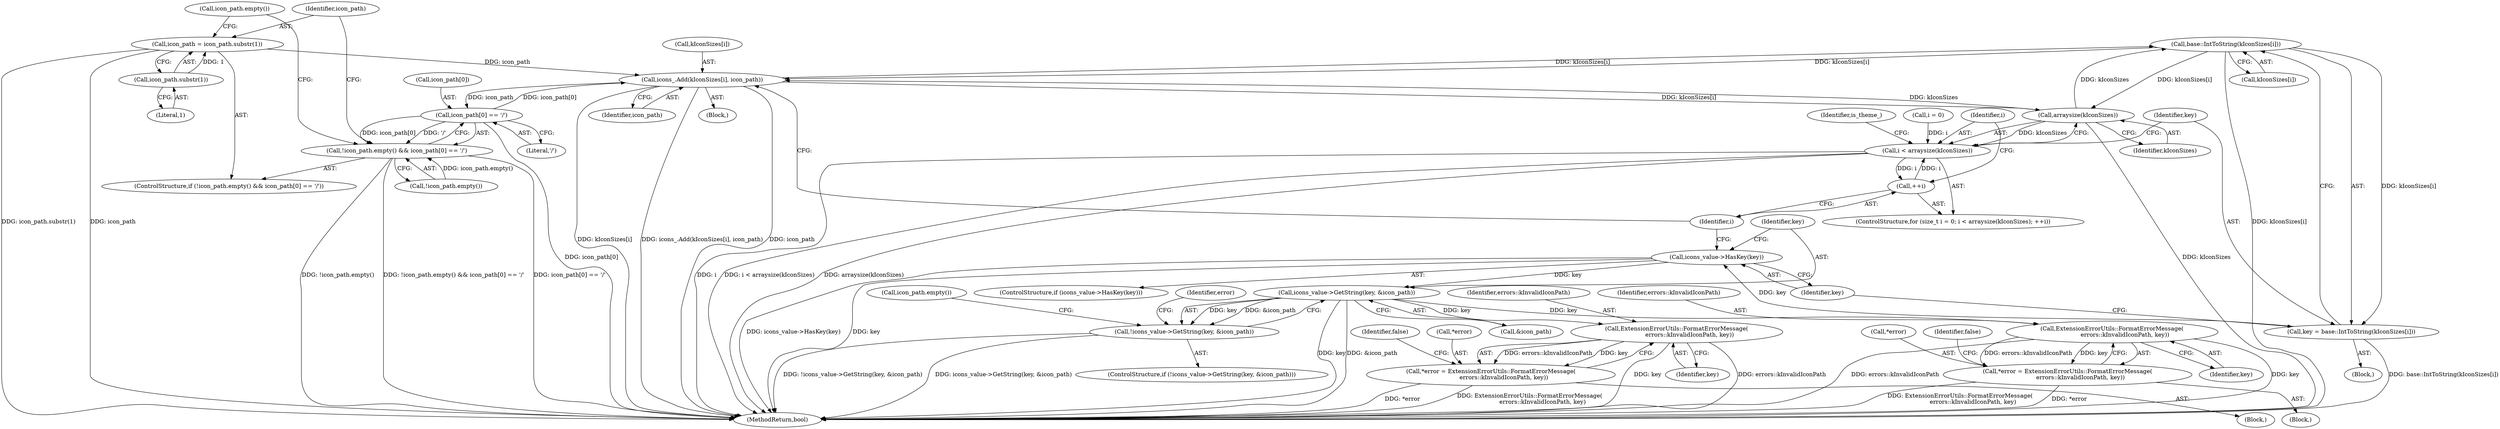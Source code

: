 digraph "0_Chrome_c63f2b7fe4fe2977f858a8e36d5f48db17eff2e7_30@array" {
"1000440" [label="(Call,base::IntToString(kIconSizes[i]))"];
"1000488" [label="(Call,icons_.Add(kIconSizes[i], icon_path))"];
"1000432" [label="(Call,arraysize(kIconSizes))"];
"1000440" [label="(Call,base::IntToString(kIconSizes[i]))"];
"1000473" [label="(Call,icon_path = icon_path.substr(1))"];
"1000475" [label="(Call,icon_path.substr(1))"];
"1000468" [label="(Call,icon_path[0] == '/')"];
"1000430" [label="(Call,i < arraysize(kIconSizes))"];
"1000434" [label="(Call,++i)"];
"1000438" [label="(Call,key = base::IntToString(kIconSizes[i]))"];
"1000445" [label="(Call,icons_value->HasKey(key))"];
"1000451" [label="(Call,icons_value->GetString(key, &icon_path))"];
"1000450" [label="(Call,!icons_value->GetString(key, &icon_path))"];
"1000459" [label="(Call,ExtensionErrorUtils::FormatErrorMessage(\n              errors::kInvalidIconPath, key))"];
"1000456" [label="(Call,*error = ExtensionErrorUtils::FormatErrorMessage(\n              errors::kInvalidIconPath, key))"];
"1000483" [label="(Call,ExtensionErrorUtils::FormatErrorMessage(\n              errors::kInvalidIconPath, key))"];
"1000480" [label="(Call,*error = ExtensionErrorUtils::FormatErrorMessage(\n              errors::kInvalidIconPath, key))"];
"1000465" [label="(Call,!icon_path.empty() && icon_path[0] == '/')"];
"1000433" [label="(Identifier,kIconSizes)"];
"1000456" [label="(Call,*error = ExtensionErrorUtils::FormatErrorMessage(\n              errors::kInvalidIconPath, key))"];
"1000494" [label="(Identifier,is_theme_)"];
"1000479" [label="(Block,)"];
"1000466" [label="(Call,!icon_path.empty())"];
"1000453" [label="(Call,&icon_path)"];
"1000463" [label="(Identifier,false)"];
"1000439" [label="(Identifier,key)"];
"1000476" [label="(Literal,1)"];
"1000455" [label="(Block,)"];
"1000461" [label="(Identifier,key)"];
"1000464" [label="(ControlStructure,if (!icon_path.empty() && icon_path[0] == '/'))"];
"1000465" [label="(Call,!icon_path.empty() && icon_path[0] == '/')"];
"1000469" [label="(Call,icon_path[0])"];
"1000435" [label="(Identifier,i)"];
"1000478" [label="(Call,icon_path.empty())"];
"1000447" [label="(Block,)"];
"1000425" [label="(ControlStructure,for (size_t i = 0; i < arraysize(kIconSizes); ++i))"];
"1000449" [label="(ControlStructure,if (!icons_value->GetString(key, &icon_path)))"];
"1000475" [label="(Call,icon_path.substr(1))"];
"1000451" [label="(Call,icons_value->GetString(key, &icon_path))"];
"1000440" [label="(Call,base::IntToString(kIconSizes[i]))"];
"1000431" [label="(Identifier,i)"];
"1000480" [label="(Call,*error = ExtensionErrorUtils::FormatErrorMessage(\n              errors::kInvalidIconPath, key))"];
"1000432" [label="(Call,arraysize(kIconSizes))"];
"1000427" [label="(Call,i = 0)"];
"1000487" [label="(Identifier,false)"];
"1000483" [label="(Call,ExtensionErrorUtils::FormatErrorMessage(\n              errors::kInvalidIconPath, key))"];
"1000457" [label="(Call,*error)"];
"1000441" [label="(Call,kIconSizes[i])"];
"1000434" [label="(Call,++i)"];
"1000459" [label="(Call,ExtensionErrorUtils::FormatErrorMessage(\n              errors::kInvalidIconPath, key))"];
"1000485" [label="(Identifier,key)"];
"1000489" [label="(Call,kIconSizes[i])"];
"1000450" [label="(Call,!icons_value->GetString(key, &icon_path))"];
"1002360" [label="(MethodReturn,bool)"];
"1000492" [label="(Identifier,icon_path)"];
"1000467" [label="(Call,icon_path.empty())"];
"1000481" [label="(Call,*error)"];
"1000472" [label="(Literal,'/')"];
"1000445" [label="(Call,icons_value->HasKey(key))"];
"1000458" [label="(Identifier,error)"];
"1000444" [label="(ControlStructure,if (icons_value->HasKey(key)))"];
"1000436" [label="(Block,)"];
"1000484" [label="(Identifier,errors::kInvalidIconPath)"];
"1000473" [label="(Call,icon_path = icon_path.substr(1))"];
"1000430" [label="(Call,i < arraysize(kIconSizes))"];
"1000460" [label="(Identifier,errors::kInvalidIconPath)"];
"1000468" [label="(Call,icon_path[0] == '/')"];
"1000474" [label="(Identifier,icon_path)"];
"1000438" [label="(Call,key = base::IntToString(kIconSizes[i]))"];
"1000446" [label="(Identifier,key)"];
"1000452" [label="(Identifier,key)"];
"1000488" [label="(Call,icons_.Add(kIconSizes[i], icon_path))"];
"1000440" -> "1000438"  [label="AST: "];
"1000440" -> "1000441"  [label="CFG: "];
"1000441" -> "1000440"  [label="AST: "];
"1000438" -> "1000440"  [label="CFG: "];
"1000440" -> "1002360"  [label="DDG: kIconSizes[i]"];
"1000440" -> "1000432"  [label="DDG: kIconSizes[i]"];
"1000440" -> "1000438"  [label="DDG: kIconSizes[i]"];
"1000488" -> "1000440"  [label="DDG: kIconSizes[i]"];
"1000432" -> "1000440"  [label="DDG: kIconSizes"];
"1000440" -> "1000488"  [label="DDG: kIconSizes[i]"];
"1000488" -> "1000447"  [label="AST: "];
"1000488" -> "1000492"  [label="CFG: "];
"1000489" -> "1000488"  [label="AST: "];
"1000492" -> "1000488"  [label="AST: "];
"1000435" -> "1000488"  [label="CFG: "];
"1000488" -> "1002360"  [label="DDG: kIconSizes[i]"];
"1000488" -> "1002360"  [label="DDG: icons_.Add(kIconSizes[i], icon_path)"];
"1000488" -> "1002360"  [label="DDG: icon_path"];
"1000488" -> "1000432"  [label="DDG: kIconSizes[i]"];
"1000488" -> "1000468"  [label="DDG: icon_path"];
"1000432" -> "1000488"  [label="DDG: kIconSizes"];
"1000473" -> "1000488"  [label="DDG: icon_path"];
"1000468" -> "1000488"  [label="DDG: icon_path[0]"];
"1000432" -> "1000430"  [label="AST: "];
"1000432" -> "1000433"  [label="CFG: "];
"1000433" -> "1000432"  [label="AST: "];
"1000430" -> "1000432"  [label="CFG: "];
"1000432" -> "1002360"  [label="DDG: kIconSizes"];
"1000432" -> "1000430"  [label="DDG: kIconSizes"];
"1000473" -> "1000464"  [label="AST: "];
"1000473" -> "1000475"  [label="CFG: "];
"1000474" -> "1000473"  [label="AST: "];
"1000475" -> "1000473"  [label="AST: "];
"1000478" -> "1000473"  [label="CFG: "];
"1000473" -> "1002360"  [label="DDG: icon_path"];
"1000473" -> "1002360"  [label="DDG: icon_path.substr(1)"];
"1000475" -> "1000473"  [label="DDG: 1"];
"1000475" -> "1000476"  [label="CFG: "];
"1000476" -> "1000475"  [label="AST: "];
"1000468" -> "1000465"  [label="AST: "];
"1000468" -> "1000472"  [label="CFG: "];
"1000469" -> "1000468"  [label="AST: "];
"1000472" -> "1000468"  [label="AST: "];
"1000465" -> "1000468"  [label="CFG: "];
"1000468" -> "1002360"  [label="DDG: icon_path[0]"];
"1000468" -> "1000465"  [label="DDG: icon_path[0]"];
"1000468" -> "1000465"  [label="DDG: '/'"];
"1000430" -> "1000425"  [label="AST: "];
"1000431" -> "1000430"  [label="AST: "];
"1000439" -> "1000430"  [label="CFG: "];
"1000494" -> "1000430"  [label="CFG: "];
"1000430" -> "1002360"  [label="DDG: arraysize(kIconSizes)"];
"1000430" -> "1002360"  [label="DDG: i"];
"1000430" -> "1002360"  [label="DDG: i < arraysize(kIconSizes)"];
"1000427" -> "1000430"  [label="DDG: i"];
"1000434" -> "1000430"  [label="DDG: i"];
"1000430" -> "1000434"  [label="DDG: i"];
"1000434" -> "1000425"  [label="AST: "];
"1000434" -> "1000435"  [label="CFG: "];
"1000435" -> "1000434"  [label="AST: "];
"1000431" -> "1000434"  [label="CFG: "];
"1000438" -> "1000436"  [label="AST: "];
"1000439" -> "1000438"  [label="AST: "];
"1000446" -> "1000438"  [label="CFG: "];
"1000438" -> "1002360"  [label="DDG: base::IntToString(kIconSizes[i])"];
"1000438" -> "1000445"  [label="DDG: key"];
"1000445" -> "1000444"  [label="AST: "];
"1000445" -> "1000446"  [label="CFG: "];
"1000446" -> "1000445"  [label="AST: "];
"1000452" -> "1000445"  [label="CFG: "];
"1000435" -> "1000445"  [label="CFG: "];
"1000445" -> "1002360"  [label="DDG: key"];
"1000445" -> "1002360"  [label="DDG: icons_value->HasKey(key)"];
"1000445" -> "1000451"  [label="DDG: key"];
"1000451" -> "1000450"  [label="AST: "];
"1000451" -> "1000453"  [label="CFG: "];
"1000452" -> "1000451"  [label="AST: "];
"1000453" -> "1000451"  [label="AST: "];
"1000450" -> "1000451"  [label="CFG: "];
"1000451" -> "1002360"  [label="DDG: key"];
"1000451" -> "1002360"  [label="DDG: &icon_path"];
"1000451" -> "1000450"  [label="DDG: key"];
"1000451" -> "1000450"  [label="DDG: &icon_path"];
"1000451" -> "1000459"  [label="DDG: key"];
"1000451" -> "1000483"  [label="DDG: key"];
"1000450" -> "1000449"  [label="AST: "];
"1000458" -> "1000450"  [label="CFG: "];
"1000467" -> "1000450"  [label="CFG: "];
"1000450" -> "1002360"  [label="DDG: !icons_value->GetString(key, &icon_path)"];
"1000450" -> "1002360"  [label="DDG: icons_value->GetString(key, &icon_path)"];
"1000459" -> "1000456"  [label="AST: "];
"1000459" -> "1000461"  [label="CFG: "];
"1000460" -> "1000459"  [label="AST: "];
"1000461" -> "1000459"  [label="AST: "];
"1000456" -> "1000459"  [label="CFG: "];
"1000459" -> "1002360"  [label="DDG: key"];
"1000459" -> "1002360"  [label="DDG: errors::kInvalidIconPath"];
"1000459" -> "1000456"  [label="DDG: errors::kInvalidIconPath"];
"1000459" -> "1000456"  [label="DDG: key"];
"1000456" -> "1000455"  [label="AST: "];
"1000457" -> "1000456"  [label="AST: "];
"1000463" -> "1000456"  [label="CFG: "];
"1000456" -> "1002360"  [label="DDG: ExtensionErrorUtils::FormatErrorMessage(\n              errors::kInvalidIconPath, key)"];
"1000456" -> "1002360"  [label="DDG: *error"];
"1000483" -> "1000480"  [label="AST: "];
"1000483" -> "1000485"  [label="CFG: "];
"1000484" -> "1000483"  [label="AST: "];
"1000485" -> "1000483"  [label="AST: "];
"1000480" -> "1000483"  [label="CFG: "];
"1000483" -> "1002360"  [label="DDG: key"];
"1000483" -> "1002360"  [label="DDG: errors::kInvalidIconPath"];
"1000483" -> "1000480"  [label="DDG: errors::kInvalidIconPath"];
"1000483" -> "1000480"  [label="DDG: key"];
"1000480" -> "1000479"  [label="AST: "];
"1000481" -> "1000480"  [label="AST: "];
"1000487" -> "1000480"  [label="CFG: "];
"1000480" -> "1002360"  [label="DDG: ExtensionErrorUtils::FormatErrorMessage(\n              errors::kInvalidIconPath, key)"];
"1000480" -> "1002360"  [label="DDG: *error"];
"1000465" -> "1000464"  [label="AST: "];
"1000465" -> "1000466"  [label="CFG: "];
"1000466" -> "1000465"  [label="AST: "];
"1000474" -> "1000465"  [label="CFG: "];
"1000478" -> "1000465"  [label="CFG: "];
"1000465" -> "1002360"  [label="DDG: !icon_path.empty() && icon_path[0] == '/'"];
"1000465" -> "1002360"  [label="DDG: icon_path[0] == '/'"];
"1000465" -> "1002360"  [label="DDG: !icon_path.empty()"];
"1000466" -> "1000465"  [label="DDG: icon_path.empty()"];
}
